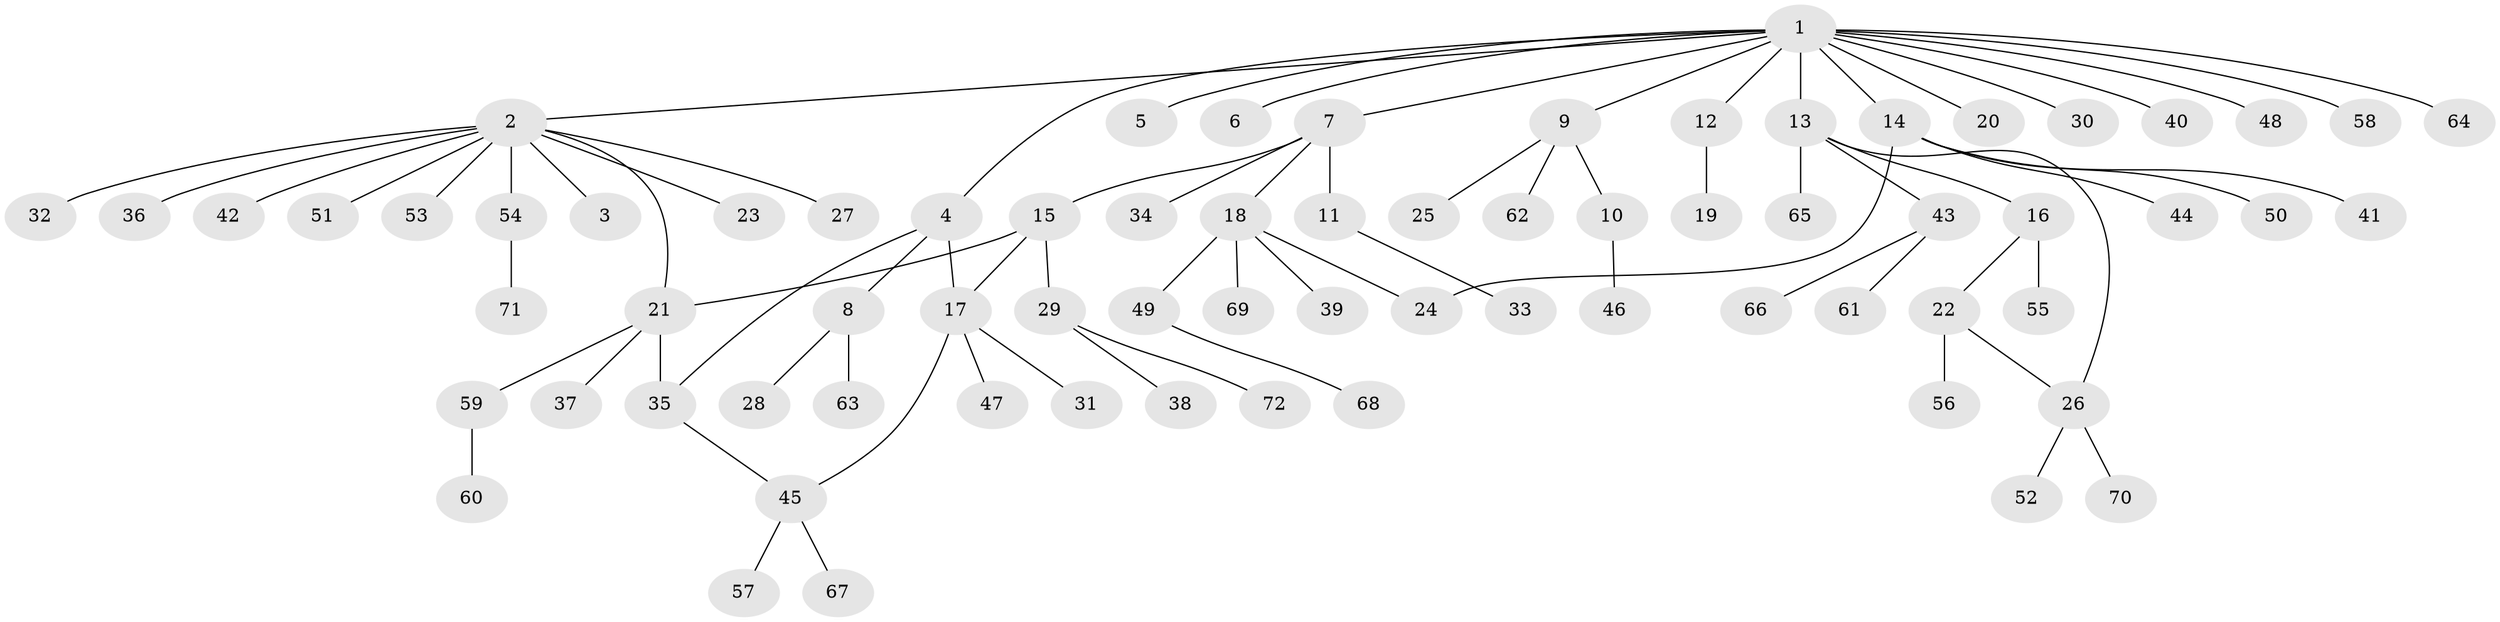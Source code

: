 // Generated by graph-tools (version 1.1) at 2025/49/03/09/25 03:49:53]
// undirected, 72 vertices, 77 edges
graph export_dot {
graph [start="1"]
  node [color=gray90,style=filled];
  1;
  2;
  3;
  4;
  5;
  6;
  7;
  8;
  9;
  10;
  11;
  12;
  13;
  14;
  15;
  16;
  17;
  18;
  19;
  20;
  21;
  22;
  23;
  24;
  25;
  26;
  27;
  28;
  29;
  30;
  31;
  32;
  33;
  34;
  35;
  36;
  37;
  38;
  39;
  40;
  41;
  42;
  43;
  44;
  45;
  46;
  47;
  48;
  49;
  50;
  51;
  52;
  53;
  54;
  55;
  56;
  57;
  58;
  59;
  60;
  61;
  62;
  63;
  64;
  65;
  66;
  67;
  68;
  69;
  70;
  71;
  72;
  1 -- 2;
  1 -- 4;
  1 -- 5;
  1 -- 6;
  1 -- 7;
  1 -- 9;
  1 -- 12;
  1 -- 13;
  1 -- 14;
  1 -- 20;
  1 -- 30;
  1 -- 40;
  1 -- 48;
  1 -- 58;
  1 -- 64;
  2 -- 3;
  2 -- 21;
  2 -- 23;
  2 -- 27;
  2 -- 32;
  2 -- 36;
  2 -- 42;
  2 -- 51;
  2 -- 53;
  2 -- 54;
  4 -- 8;
  4 -- 17;
  4 -- 35;
  7 -- 11;
  7 -- 15;
  7 -- 18;
  7 -- 34;
  8 -- 28;
  8 -- 63;
  9 -- 10;
  9 -- 25;
  9 -- 62;
  10 -- 46;
  11 -- 33;
  12 -- 19;
  13 -- 16;
  13 -- 26;
  13 -- 43;
  13 -- 65;
  14 -- 24;
  14 -- 41;
  14 -- 44;
  14 -- 50;
  15 -- 17;
  15 -- 21;
  15 -- 29;
  16 -- 22;
  16 -- 55;
  17 -- 31;
  17 -- 45;
  17 -- 47;
  18 -- 24;
  18 -- 39;
  18 -- 49;
  18 -- 69;
  21 -- 35;
  21 -- 37;
  21 -- 59;
  22 -- 26;
  22 -- 56;
  26 -- 52;
  26 -- 70;
  29 -- 38;
  29 -- 72;
  35 -- 45;
  43 -- 61;
  43 -- 66;
  45 -- 57;
  45 -- 67;
  49 -- 68;
  54 -- 71;
  59 -- 60;
}
